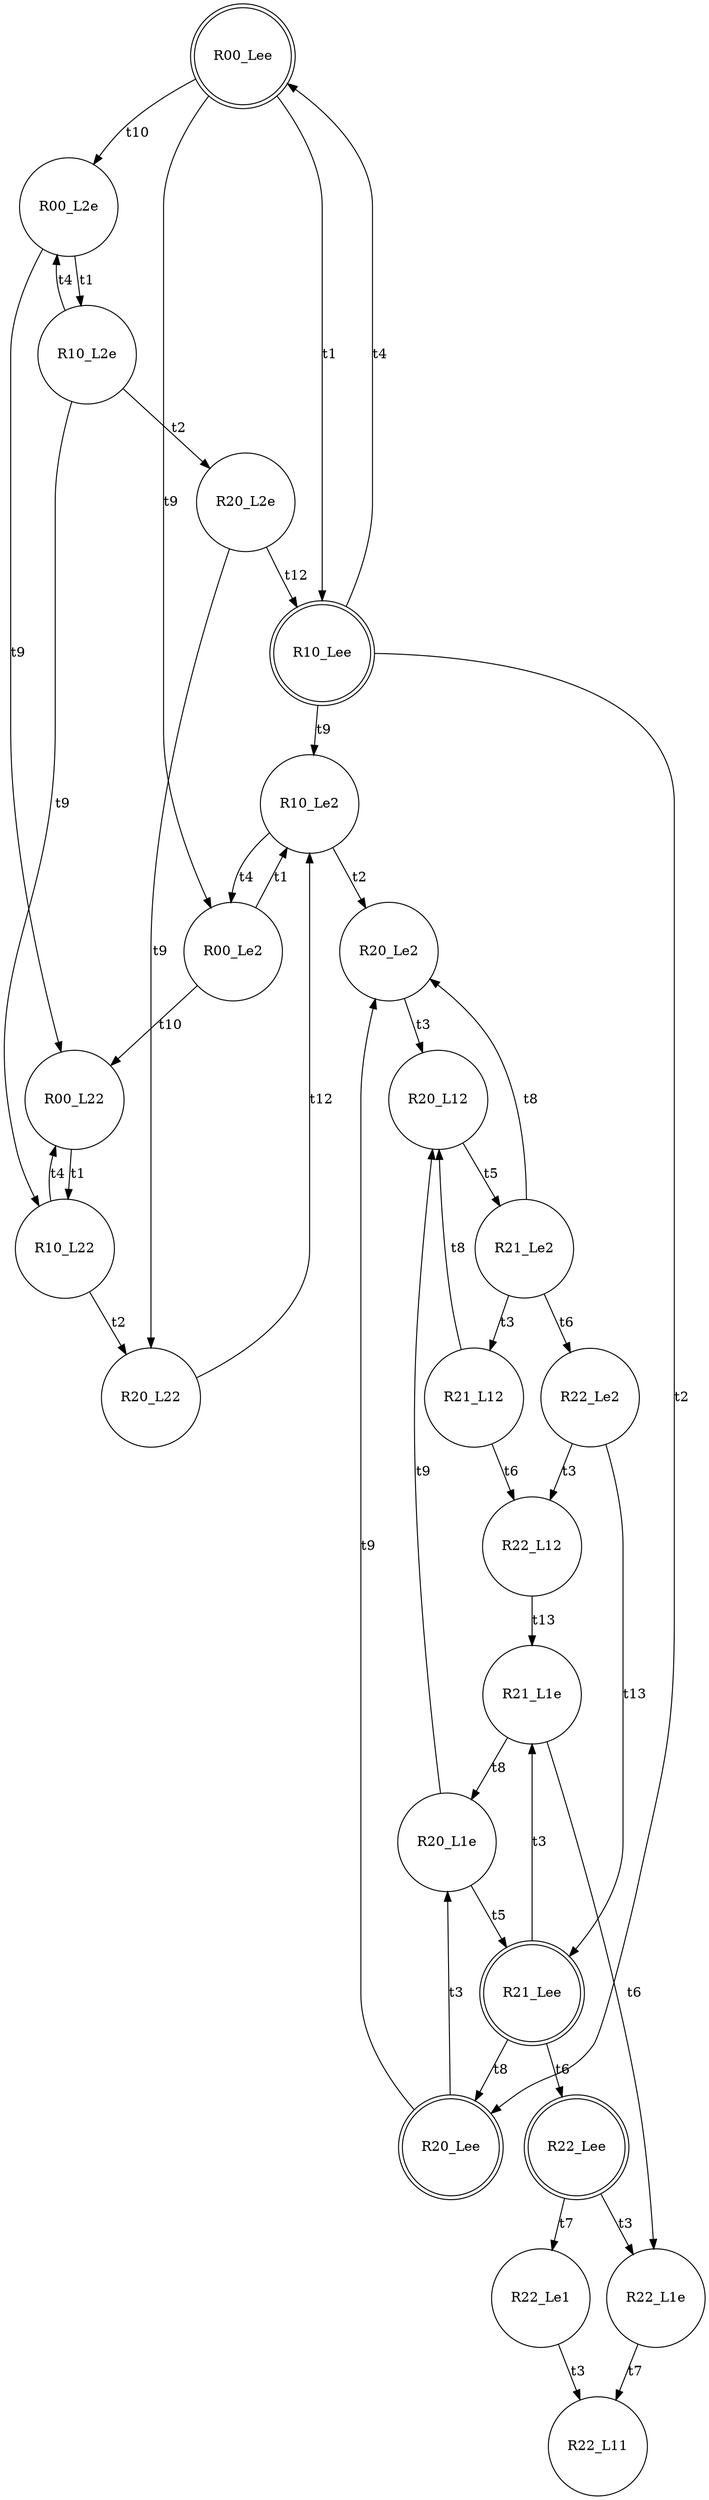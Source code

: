 digraph SCz {
node [shape=doublecircle]; R00_Lee ;
node [shape=doublecircle]; R10_Lee ;
node [shape=doublecircle]; R20_Lee ;
node [shape=circle]; R20_L1e ;
node [shape=doublecircle]; R21_Lee ;
node [shape=circle]; R21_L1e ;
node [shape=circle]; R22_L1e ;
node [shape=circle]; R22_L11 ;
node [shape=doublecircle]; R22_Lee ;
node [shape=circle]; R22_Le1 ;
node [shape=circle]; R20_L12 ;
node [shape=circle]; R21_Le2 ;
node [shape=circle]; R21_L12 ;
node [shape=circle]; R22_L12 ;
node [shape=circle]; R22_Le2 ;
node [shape=circle]; R20_Le2 ;
node [shape=circle]; R10_Le2 ;
node [shape=circle]; R00_Le2 ;
node [shape=circle]; R00_L22 ;
node [shape=circle]; R10_L22 ;
node [shape=circle]; R20_L22 ;
node [shape=circle]; R00_L2e ;
node [shape=circle]; R10_L2e ;
node [shape=circle]; R20_L2e ;
R00_Lee -> R00_Le2 [label=t9]
R00_Lee -> R00_L2e [label=t10]
R00_Lee -> R10_Lee [label=t1]
R10_Lee -> R10_Le2 [label=t9]
R10_Lee -> R00_Lee [label=t4]
R10_Lee -> R20_Lee [label=t2]
R20_Lee -> R20_Le2 [label=t9]
R20_Lee -> R20_L1e [label=t3]
R20_L1e -> R20_L12 [label=t9]
R20_L1e -> R21_Lee [label=t5]
R21_Lee -> R20_Lee [label=t8]
R21_Lee -> R22_Lee [label=t6]
R21_Lee -> R21_L1e [label=t3]
R21_L1e -> R20_L1e [label=t8]
R21_L1e -> R22_L1e [label=t6]
R22_L1e -> R22_L11 [label=t7]
R22_Lee -> R22_Le1 [label=t7]
R22_Lee -> R22_L1e [label=t3]
R22_Le1 -> R22_L11 [label=t3]
R20_L12 -> R21_Le2 [label=t5]
R21_Le2 -> R20_Le2 [label=t8]
R21_Le2 -> R22_Le2 [label=t6]
R21_Le2 -> R21_L12 [label=t3]
R21_L12 -> R20_L12 [label=t8]
R21_L12 -> R22_L12 [label=t6]
R22_L12 -> R21_L1e [label=t13]
R22_Le2 -> R21_Lee [label=t13]
R22_Le2 -> R22_L12 [label=t3]
R20_Le2 -> R20_L12 [label=t3]
R10_Le2 -> R00_Le2 [label=t4]
R10_Le2 -> R20_Le2 [label=t2]
R00_Le2 -> R00_L22 [label=t10]
R00_Le2 -> R10_Le2 [label=t1]
R00_L22 -> R10_L22 [label=t1]
R10_L22 -> R00_L22 [label=t4]
R10_L22 -> R20_L22 [label=t2]
R20_L22 -> R10_Le2 [label=t12]
R00_L2e -> R00_L22 [label=t9]
R00_L2e -> R10_L2e [label=t1]
R10_L2e -> R10_L22 [label=t9]
R10_L2e -> R00_L2e [label=t4]
R10_L2e -> R20_L2e [label=t2]
R20_L2e -> R20_L22 [label=t9]
R20_L2e -> R10_Lee [label=t12]
}